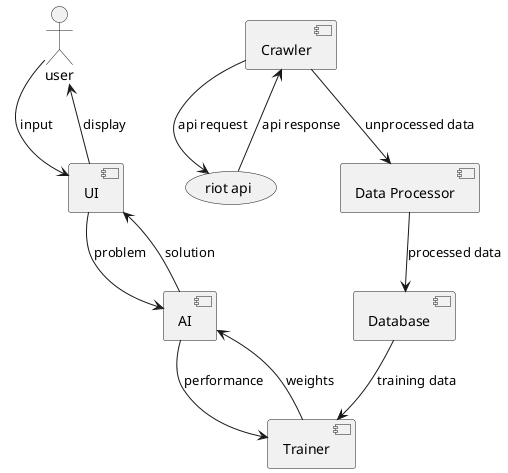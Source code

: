 @startuml Architechture

user --> [UI]: input
[UI] --> user: display
[UI] --> [AI]: problem
[AI] --> [UI]: solution
[Trainer] --> [AI]: weights
[AI] --> [Trainer]: performance
[Database] --> [Trainer]: training data
[Crawler] --> (riot api): api request
(riot api) --> [Crawler]: api response
[Crawler] --> [Data Processor]: unprocessed data
[Data Processor] --> [Database]: processed data

@enduml
